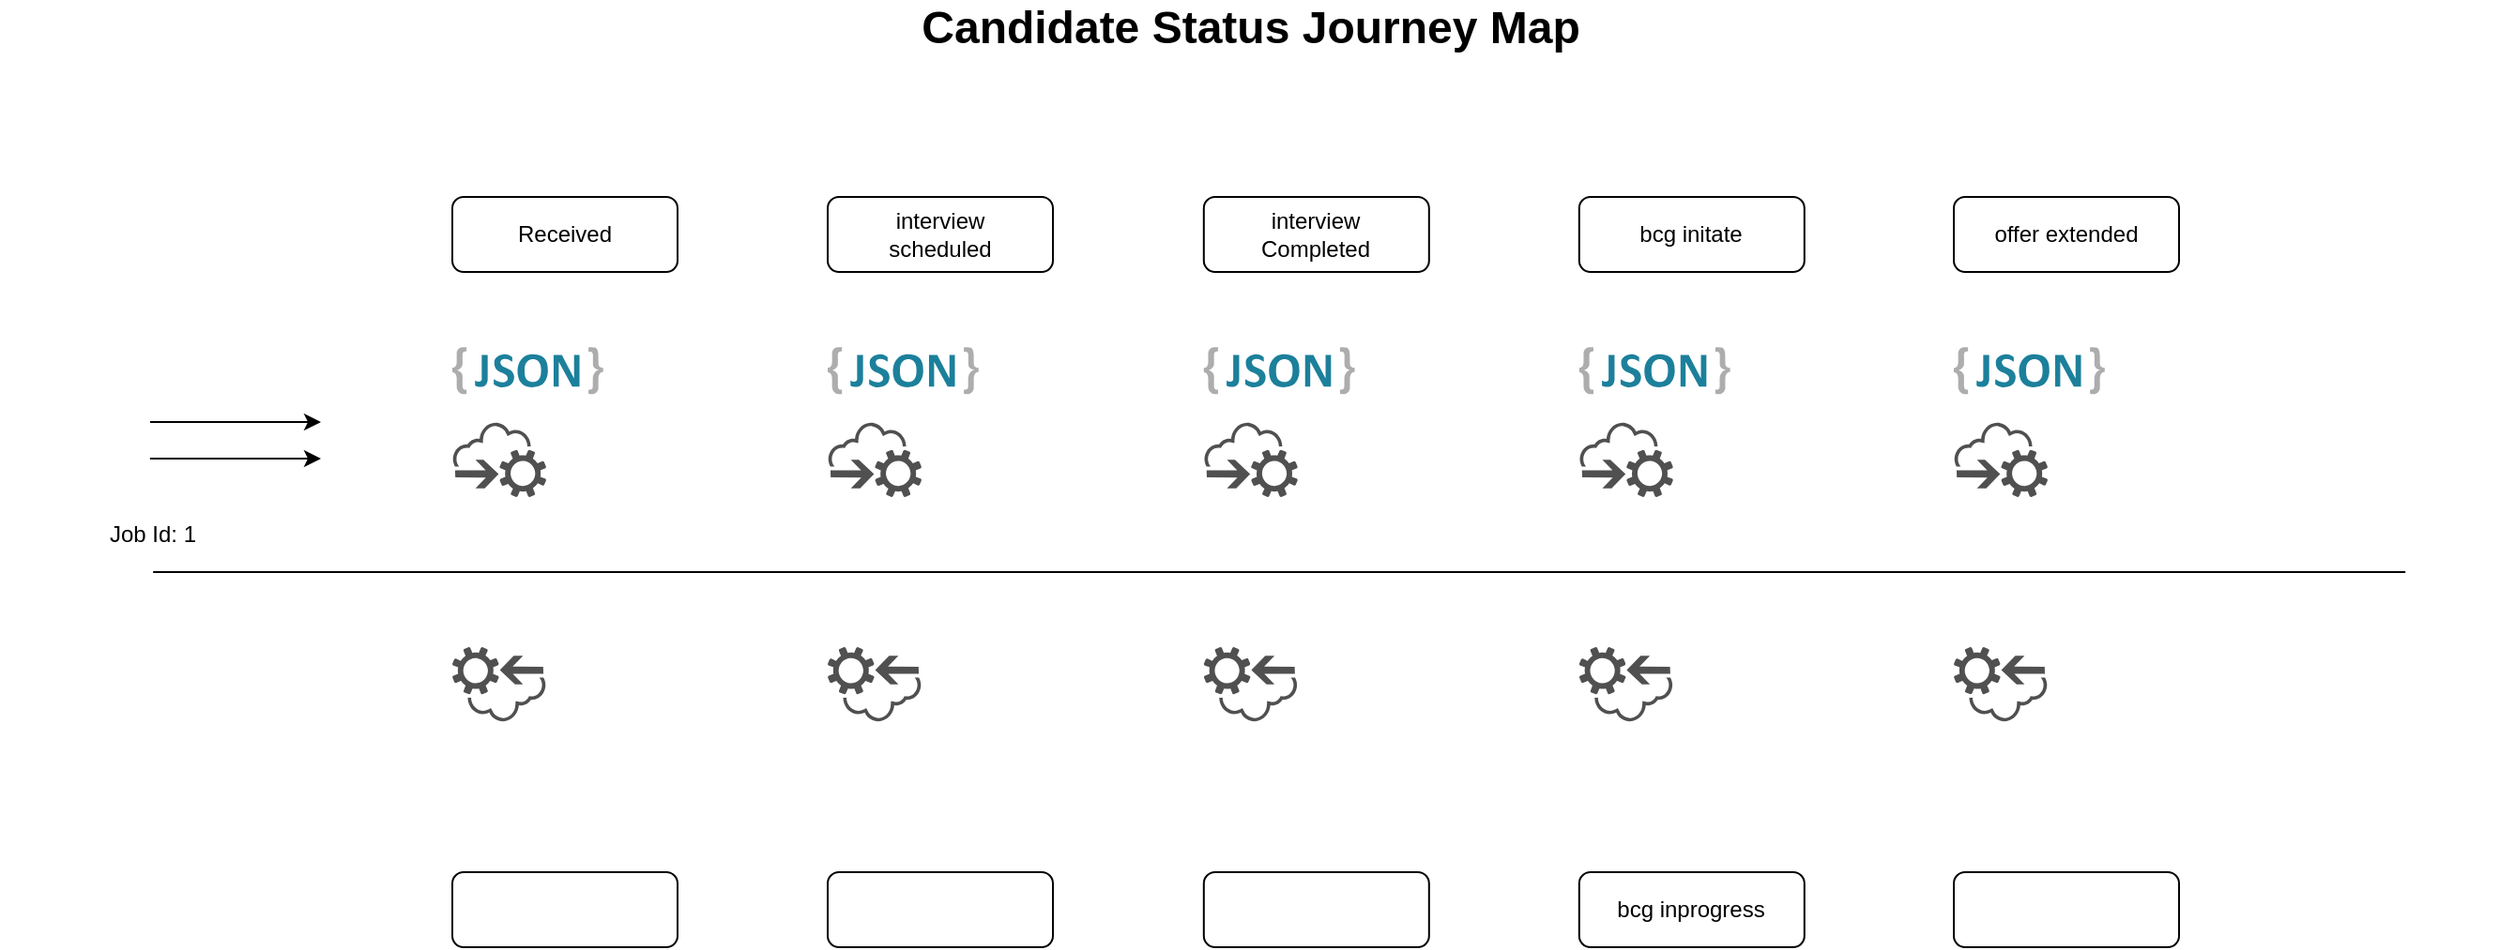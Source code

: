 <mxfile version="14.5.8" type="github">
  <diagram id="LePodk2oVUfK-mpkBgb9" name="Page-1">
    <mxGraphModel dx="2272" dy="705" grid="1" gridSize="10" guides="1" tooltips="1" connect="1" arrows="1" fold="1" page="1" pageScale="1" pageWidth="850" pageHeight="1100" math="0" shadow="0">
      <root>
        <mxCell id="0" />
        <mxCell id="1" parent="0" />
        <mxCell id="gRjfYQ1KiGUUWmA5fJx--130" style="edgeStyle=orthogonalEdgeStyle;rounded=0;orthogonalLoop=1;jettySize=auto;html=1;" parent="1" source="J9CYLLF4v2YqIOOy4EOl-24" edge="1">
          <mxGeometry relative="1" as="geometry">
            <mxPoint x="-230" y="480" as="targetPoint" />
          </mxGeometry>
        </mxCell>
        <mxCell id="J9CYLLF4v2YqIOOy4EOl-24" value="" style="shape=image;html=1;verticalAlign=top;verticalLabelPosition=bottom;labelBackgroundColor=#ffffff;imageAspect=0;aspect=fixed;image=https://cdn4.iconfinder.com/data/icons/logos-brands-5/24/player-dot-me-128.png" parent="1" vertex="1">
          <mxGeometry x="-401" y="440" width="80" height="80" as="geometry" />
        </mxCell>
        <mxCell id="J9CYLLF4v2YqIOOy4EOl-27" value="" style="shape=image;html=1;verticalAlign=top;verticalLabelPosition=bottom;labelBackgroundColor=#ffffff;imageAspect=0;aspect=fixed;image=https://cdn4.iconfinder.com/data/icons/logos-brands-5/24/gog-dot-com-128.png" parent="1" vertex="1">
          <mxGeometry x="850" y="440" width="80" height="80" as="geometry" />
        </mxCell>
        <mxCell id="gRjfYQ1KiGUUWmA5fJx--1" value="" style="shape=image;html=1;verticalAlign=top;verticalLabelPosition=bottom;labelBackgroundColor=#ffffff;imageAspect=0;aspect=fixed;image=https://cdn0.iconfinder.com/data/icons/job-seeker/256/graduate_job_seeker_employee_unemployee_work-128.png" parent="1" vertex="1">
          <mxGeometry x="-390" y="520" width="40" height="40" as="geometry" />
        </mxCell>
        <mxCell id="gRjfYQ1KiGUUWmA5fJx--3" value="Job Id: 1" style="text;html=1;align=center;verticalAlign=middle;resizable=0;points=[];autosize=1;strokeColor=none;" parent="1" vertex="1">
          <mxGeometry x="-350" y="530" width="60" height="20" as="geometry" />
        </mxCell>
        <mxCell id="gRjfYQ1KiGUUWmA5fJx--11" value="Received" style="rounded=1;whiteSpace=wrap;html=1;" parent="1" vertex="1">
          <mxGeometry x="-160" y="360" width="120" height="40" as="geometry" />
        </mxCell>
        <mxCell id="gRjfYQ1KiGUUWmA5fJx--12" value="interview&lt;br&gt;scheduled" style="rounded=1;whiteSpace=wrap;html=1;" parent="1" vertex="1">
          <mxGeometry x="40" y="360" width="120" height="40" as="geometry" />
        </mxCell>
        <mxCell id="gRjfYQ1KiGUUWmA5fJx--13" value="&lt;span&gt;interview&lt;br&gt;Completed&lt;br&gt;&lt;/span&gt;" style="rounded=1;whiteSpace=wrap;html=1;" parent="1" vertex="1">
          <mxGeometry x="240.4" y="360" width="120" height="40" as="geometry" />
        </mxCell>
        <mxCell id="gRjfYQ1KiGUUWmA5fJx--14" value="&lt;span&gt;bcg initate&lt;/span&gt;" style="rounded=1;whiteSpace=wrap;html=1;" parent="1" vertex="1">
          <mxGeometry x="440.4" y="360" width="120" height="40" as="geometry" />
        </mxCell>
        <mxCell id="gRjfYQ1KiGUUWmA5fJx--15" value="&lt;span&gt;offer extended&lt;/span&gt;" style="rounded=1;whiteSpace=wrap;html=1;" parent="1" vertex="1">
          <mxGeometry x="640" y="360" width="120" height="40" as="geometry" />
        </mxCell>
        <mxCell id="gRjfYQ1KiGUUWmA5fJx--16" value="&amp;nbsp;" style="rounded=1;whiteSpace=wrap;html=1;" parent="1" vertex="1">
          <mxGeometry x="-160" y="720" width="120" height="40" as="geometry" />
        </mxCell>
        <mxCell id="gRjfYQ1KiGUUWmA5fJx--17" value="" style="rounded=1;whiteSpace=wrap;html=1;" parent="1" vertex="1">
          <mxGeometry x="40" y="720" width="120" height="40" as="geometry" />
        </mxCell>
        <mxCell id="gRjfYQ1KiGUUWmA5fJx--18" value="&amp;nbsp;" style="rounded=1;whiteSpace=wrap;html=1;" parent="1" vertex="1">
          <mxGeometry x="240.4" y="720" width="120" height="40" as="geometry" />
        </mxCell>
        <mxCell id="gRjfYQ1KiGUUWmA5fJx--19" value="bcg inprogress" style="rounded=1;whiteSpace=wrap;html=1;" parent="1" vertex="1">
          <mxGeometry x="440.4" y="720" width="120" height="40" as="geometry" />
        </mxCell>
        <mxCell id="gRjfYQ1KiGUUWmA5fJx--20" value="&amp;nbsp;" style="rounded=1;whiteSpace=wrap;html=1;" parent="1" vertex="1">
          <mxGeometry x="640" y="720" width="120" height="40" as="geometry" />
        </mxCell>
        <mxCell id="gRjfYQ1KiGUUWmA5fJx--23" value="" style="dashed=0;outlineConnect=0;html=1;align=center;labelPosition=center;verticalLabelPosition=bottom;verticalAlign=top;shape=mxgraph.weblogos.json_2" parent="1" vertex="1">
          <mxGeometry x="-160" y="440" width="80.4" height="25.2" as="geometry" />
        </mxCell>
        <mxCell id="gRjfYQ1KiGUUWmA5fJx--24" value="" style="dashed=0;outlineConnect=0;html=1;align=center;labelPosition=center;verticalLabelPosition=bottom;verticalAlign=top;shape=mxgraph.weblogos.json_2" parent="1" vertex="1">
          <mxGeometry x="40" y="440" width="80.4" height="25.2" as="geometry" />
        </mxCell>
        <mxCell id="gRjfYQ1KiGUUWmA5fJx--25" value="" style="dashed=0;outlineConnect=0;html=1;align=center;labelPosition=center;verticalLabelPosition=bottom;verticalAlign=top;shape=mxgraph.weblogos.json_2" parent="1" vertex="1">
          <mxGeometry x="240.4" y="440" width="80.4" height="25.2" as="geometry" />
        </mxCell>
        <mxCell id="gRjfYQ1KiGUUWmA5fJx--26" value="" style="dashed=0;outlineConnect=0;html=1;align=center;labelPosition=center;verticalLabelPosition=bottom;verticalAlign=top;shape=mxgraph.weblogos.json_2" parent="1" vertex="1">
          <mxGeometry x="440.4" y="440" width="80.4" height="25.2" as="geometry" />
        </mxCell>
        <mxCell id="gRjfYQ1KiGUUWmA5fJx--27" value="" style="dashed=0;outlineConnect=0;html=1;align=center;labelPosition=center;verticalLabelPosition=bottom;verticalAlign=top;shape=mxgraph.weblogos.json_2" parent="1" vertex="1">
          <mxGeometry x="640" y="440" width="80.4" height="25.2" as="geometry" />
        </mxCell>
        <mxCell id="gRjfYQ1KiGUUWmA5fJx--33" value="" style="pointerEvents=1;shadow=0;dashed=0;html=1;strokeColor=none;fillColor=#505050;labelPosition=center;verticalLabelPosition=bottom;outlineConnect=0;verticalAlign=top;align=center;shape=mxgraph.office.clouds.cloud_service_request;" parent="1" vertex="1">
          <mxGeometry x="-160" y="480" width="50" height="40" as="geometry" />
        </mxCell>
        <mxCell id="gRjfYQ1KiGUUWmA5fJx--34" value="" style="shape=image;html=1;verticalAlign=top;verticalLabelPosition=bottom;labelBackgroundColor=#ffffff;imageAspect=0;aspect=fixed;image=https://cdn4.iconfinder.com/data/icons/pinpoint-interface-ii/48/reply-128.png" parent="1" vertex="1">
          <mxGeometry x="-160" y="520" width="40" height="40" as="geometry" />
        </mxCell>
        <mxCell id="gRjfYQ1KiGUUWmA5fJx--35" value="" style="pointerEvents=1;shadow=0;dashed=0;html=1;strokeColor=none;fillColor=#505050;labelPosition=center;verticalLabelPosition=bottom;outlineConnect=0;verticalAlign=top;align=center;shape=mxgraph.office.clouds.cloud_service_request;" parent="1" vertex="1">
          <mxGeometry x="40" y="480" width="50" height="40" as="geometry" />
        </mxCell>
        <mxCell id="gRjfYQ1KiGUUWmA5fJx--36" value="" style="shape=image;html=1;verticalAlign=top;verticalLabelPosition=bottom;labelBackgroundColor=#ffffff;imageAspect=0;aspect=fixed;image=https://cdn4.iconfinder.com/data/icons/pinpoint-interface-ii/48/reply-128.png" parent="1" vertex="1">
          <mxGeometry x="40" y="520" width="40" height="40" as="geometry" />
        </mxCell>
        <mxCell id="gRjfYQ1KiGUUWmA5fJx--37" value="" style="pointerEvents=1;shadow=0;dashed=0;html=1;strokeColor=none;fillColor=#505050;labelPosition=center;verticalLabelPosition=bottom;outlineConnect=0;verticalAlign=top;align=center;shape=mxgraph.office.clouds.cloud_service_request;" parent="1" vertex="1">
          <mxGeometry x="240.4" y="480" width="50" height="40" as="geometry" />
        </mxCell>
        <mxCell id="gRjfYQ1KiGUUWmA5fJx--38" value="" style="shape=image;html=1;verticalAlign=top;verticalLabelPosition=bottom;labelBackgroundColor=#ffffff;imageAspect=0;aspect=fixed;image=https://cdn4.iconfinder.com/data/icons/pinpoint-interface-ii/48/reply-128.png" parent="1" vertex="1">
          <mxGeometry x="240.4" y="520" width="40" height="40" as="geometry" />
        </mxCell>
        <mxCell id="gRjfYQ1KiGUUWmA5fJx--39" value="" style="pointerEvents=1;shadow=0;dashed=0;html=1;strokeColor=none;fillColor=#505050;labelPosition=center;verticalLabelPosition=bottom;outlineConnect=0;verticalAlign=top;align=center;shape=mxgraph.office.clouds.cloud_service_request;" parent="1" vertex="1">
          <mxGeometry x="440.4" y="480" width="50" height="40" as="geometry" />
        </mxCell>
        <mxCell id="gRjfYQ1KiGUUWmA5fJx--40" value="" style="shape=image;html=1;verticalAlign=top;verticalLabelPosition=bottom;labelBackgroundColor=#ffffff;imageAspect=0;aspect=fixed;image=https://cdn4.iconfinder.com/data/icons/pinpoint-interface-ii/48/reply-128.png" parent="1" vertex="1">
          <mxGeometry x="440.4" y="520" width="40" height="40" as="geometry" />
        </mxCell>
        <mxCell id="gRjfYQ1KiGUUWmA5fJx--41" value="" style="pointerEvents=1;shadow=0;dashed=0;html=1;strokeColor=none;fillColor=#505050;labelPosition=center;verticalLabelPosition=bottom;outlineConnect=0;verticalAlign=top;align=center;shape=mxgraph.office.clouds.cloud_service_request;" parent="1" vertex="1">
          <mxGeometry x="640" y="480" width="50" height="40" as="geometry" />
        </mxCell>
        <mxCell id="gRjfYQ1KiGUUWmA5fJx--42" value="" style="shape=image;html=1;verticalAlign=top;verticalLabelPosition=bottom;labelBackgroundColor=#ffffff;imageAspect=0;aspect=fixed;image=https://cdn4.iconfinder.com/data/icons/pinpoint-interface-ii/48/reply-128.png" parent="1" vertex="1">
          <mxGeometry x="640" y="520" width="40" height="40" as="geometry" />
        </mxCell>
        <mxCell id="gRjfYQ1KiGUUWmA5fJx--43" value="" style="endArrow=none;html=1;" parent="1" edge="1">
          <mxGeometry width="50" height="50" relative="1" as="geometry">
            <mxPoint x="-319.4" y="560" as="sourcePoint" />
            <mxPoint x="880.6" y="560" as="targetPoint" />
          </mxGeometry>
        </mxCell>
        <mxCell id="gRjfYQ1KiGUUWmA5fJx--102" value="" style="shape=image;html=1;verticalAlign=top;verticalLabelPosition=bottom;labelBackgroundColor=#ffffff;imageAspect=0;aspect=fixed;image=https://cdn4.iconfinder.com/data/icons/logos-brands-5/24/gog-dot-com-128.png" parent="1" vertex="1">
          <mxGeometry x="850" y="640" width="80" height="80" as="geometry" />
        </mxCell>
        <mxCell id="gRjfYQ1KiGUUWmA5fJx--111" value="" style="shape=image;html=1;verticalAlign=top;verticalLabelPosition=bottom;labelBackgroundColor=#ffffff;imageAspect=0;aspect=fixed;image=https://cdn4.iconfinder.com/data/icons/pinpoint-interface-ii/48/reply-128.png;direction=west;" parent="1" vertex="1">
          <mxGeometry x="-160" y="640" width="40" height="40" as="geometry" />
        </mxCell>
        <mxCell id="gRjfYQ1KiGUUWmA5fJx--118" value="" style="pointerEvents=1;shadow=0;dashed=0;html=1;strokeColor=none;fillColor=#505050;labelPosition=center;verticalLabelPosition=bottom;outlineConnect=0;verticalAlign=top;align=center;shape=mxgraph.office.clouds.cloud_service_request;direction=west;" parent="1" vertex="1">
          <mxGeometry x="640" y="600" width="50" height="40" as="geometry" />
        </mxCell>
        <mxCell id="gRjfYQ1KiGUUWmA5fJx--121" value="" style="shape=image;html=1;verticalAlign=top;verticalLabelPosition=bottom;labelBackgroundColor=#ffffff;imageAspect=0;aspect=fixed;image=https://cdn4.iconfinder.com/data/icons/logos-brands-5/24/player-dot-me-128.png" parent="1" vertex="1">
          <mxGeometry x="-401" y="600" width="80" height="80" as="geometry" />
        </mxCell>
        <mxCell id="gRjfYQ1KiGUUWmA5fJx--122" value="" style="pointerEvents=1;shadow=0;dashed=0;html=1;strokeColor=none;fillColor=#505050;labelPosition=center;verticalLabelPosition=bottom;outlineConnect=0;verticalAlign=top;align=center;shape=mxgraph.office.clouds.cloud_service_request;direction=west;" parent="1" vertex="1">
          <mxGeometry x="440.4" y="600" width="50" height="40" as="geometry" />
        </mxCell>
        <mxCell id="gRjfYQ1KiGUUWmA5fJx--123" value="" style="pointerEvents=1;shadow=0;dashed=0;html=1;strokeColor=none;fillColor=#505050;labelPosition=center;verticalLabelPosition=bottom;outlineConnect=0;verticalAlign=top;align=center;shape=mxgraph.office.clouds.cloud_service_request;direction=west;" parent="1" vertex="1">
          <mxGeometry x="240.4" y="600" width="50" height="40" as="geometry" />
        </mxCell>
        <mxCell id="gRjfYQ1KiGUUWmA5fJx--124" value="" style="pointerEvents=1;shadow=0;dashed=0;html=1;strokeColor=none;fillColor=#505050;labelPosition=center;verticalLabelPosition=bottom;outlineConnect=0;verticalAlign=top;align=center;shape=mxgraph.office.clouds.cloud_service_request;direction=west;" parent="1" vertex="1">
          <mxGeometry x="40" y="600" width="50" height="40" as="geometry" />
        </mxCell>
        <mxCell id="gRjfYQ1KiGUUWmA5fJx--125" value="" style="pointerEvents=1;shadow=0;dashed=0;html=1;strokeColor=none;fillColor=#505050;labelPosition=center;verticalLabelPosition=bottom;outlineConnect=0;verticalAlign=top;align=center;shape=mxgraph.office.clouds.cloud_service_request;direction=west;" parent="1" vertex="1">
          <mxGeometry x="-160" y="600" width="50" height="40" as="geometry" />
        </mxCell>
        <mxCell id="gRjfYQ1KiGUUWmA5fJx--126" value="" style="shape=image;html=1;verticalAlign=top;verticalLabelPosition=bottom;labelBackgroundColor=#ffffff;imageAspect=0;aspect=fixed;image=https://cdn4.iconfinder.com/data/icons/pinpoint-interface-ii/48/reply-128.png;direction=west;" parent="1" vertex="1">
          <mxGeometry x="40" y="640" width="40" height="40" as="geometry" />
        </mxCell>
        <mxCell id="gRjfYQ1KiGUUWmA5fJx--127" value="" style="shape=image;html=1;verticalAlign=top;verticalLabelPosition=bottom;labelBackgroundColor=#ffffff;imageAspect=0;aspect=fixed;image=https://cdn4.iconfinder.com/data/icons/pinpoint-interface-ii/48/reply-128.png;direction=west;" parent="1" vertex="1">
          <mxGeometry x="240.4" y="640" width="40" height="40" as="geometry" />
        </mxCell>
        <mxCell id="gRjfYQ1KiGUUWmA5fJx--128" value="" style="shape=image;html=1;verticalAlign=top;verticalLabelPosition=bottom;labelBackgroundColor=#ffffff;imageAspect=0;aspect=fixed;image=https://cdn4.iconfinder.com/data/icons/pinpoint-interface-ii/48/reply-128.png;direction=west;" parent="1" vertex="1">
          <mxGeometry x="440.4" y="640" width="40" height="40" as="geometry" />
        </mxCell>
        <mxCell id="gRjfYQ1KiGUUWmA5fJx--129" value="" style="shape=image;html=1;verticalAlign=top;verticalLabelPosition=bottom;labelBackgroundColor=#ffffff;imageAspect=0;aspect=fixed;image=https://cdn4.iconfinder.com/data/icons/pinpoint-interface-ii/48/reply-128.png;direction=west;" parent="1" vertex="1">
          <mxGeometry x="640" y="640" width="40" height="40" as="geometry" />
        </mxCell>
        <mxCell id="gRjfYQ1KiGUUWmA5fJx--131" style="edgeStyle=orthogonalEdgeStyle;rounded=0;orthogonalLoop=1;jettySize=auto;html=1;" parent="1" edge="1">
          <mxGeometry relative="1" as="geometry">
            <mxPoint x="-230" y="499.5" as="targetPoint" />
            <mxPoint x="-321" y="499.5" as="sourcePoint" />
          </mxGeometry>
        </mxCell>
        <mxCell id="gRjfYQ1KiGUUWmA5fJx--133" value="" style="shape=image;html=1;verticalAlign=top;verticalLabelPosition=bottom;labelBackgroundColor=#ffffff;imageAspect=0;aspect=fixed;image=https://cdn2.iconfinder.com/data/icons/social-media-2259/512/calendar-128.png" parent="1" vertex="1">
          <mxGeometry x="-40" y="360" width="40" height="40" as="geometry" />
        </mxCell>
        <mxCell id="gRjfYQ1KiGUUWmA5fJx--134" value="" style="shape=image;html=1;verticalAlign=top;verticalLabelPosition=bottom;labelBackgroundColor=#ffffff;imageAspect=0;aspect=fixed;image=https://cdn2.iconfinder.com/data/icons/social-media-2259/512/calendar-128.png" parent="1" vertex="1">
          <mxGeometry x="160" y="360" width="40" height="40" as="geometry" />
        </mxCell>
        <mxCell id="gRjfYQ1KiGUUWmA5fJx--135" value="" style="shape=image;html=1;verticalAlign=top;verticalLabelPosition=bottom;labelBackgroundColor=#ffffff;imageAspect=0;aspect=fixed;image=https://cdn2.iconfinder.com/data/icons/social-media-2259/512/calendar-128.png" parent="1" vertex="1">
          <mxGeometry x="360.4" y="360" width="40" height="40" as="geometry" />
        </mxCell>
        <mxCell id="gRjfYQ1KiGUUWmA5fJx--136" value="" style="shape=image;html=1;verticalAlign=top;verticalLabelPosition=bottom;labelBackgroundColor=#ffffff;imageAspect=0;aspect=fixed;image=https://cdn2.iconfinder.com/data/icons/social-media-2259/512/calendar-128.png" parent="1" vertex="1">
          <mxGeometry x="560.4" y="360" width="40" height="40" as="geometry" />
        </mxCell>
        <mxCell id="gRjfYQ1KiGUUWmA5fJx--137" value="" style="shape=image;html=1;verticalAlign=top;verticalLabelPosition=bottom;labelBackgroundColor=#ffffff;imageAspect=0;aspect=fixed;image=https://cdn2.iconfinder.com/data/icons/social-media-2259/512/calendar-128.png" parent="1" vertex="1">
          <mxGeometry x="760" y="360" width="40" height="40" as="geometry" />
        </mxCell>
        <mxCell id="gRjfYQ1KiGUUWmA5fJx--138" value="" style="shape=image;html=1;verticalAlign=top;verticalLabelPosition=bottom;labelBackgroundColor=#ffffff;imageAspect=0;aspect=fixed;image=https://cdn2.iconfinder.com/data/icons/social-media-2259/512/calendar-128.png" parent="1" vertex="1">
          <mxGeometry x="-40" y="720" width="40" height="40" as="geometry" />
        </mxCell>
        <mxCell id="gRjfYQ1KiGUUWmA5fJx--139" value="" style="shape=image;html=1;verticalAlign=top;verticalLabelPosition=bottom;labelBackgroundColor=#ffffff;imageAspect=0;aspect=fixed;image=https://cdn2.iconfinder.com/data/icons/social-media-2259/512/calendar-128.png" parent="1" vertex="1">
          <mxGeometry x="160" y="720" width="40" height="40" as="geometry" />
        </mxCell>
        <mxCell id="gRjfYQ1KiGUUWmA5fJx--140" value="" style="shape=image;html=1;verticalAlign=top;verticalLabelPosition=bottom;labelBackgroundColor=#ffffff;imageAspect=0;aspect=fixed;image=https://cdn2.iconfinder.com/data/icons/social-media-2259/512/calendar-128.png" parent="1" vertex="1">
          <mxGeometry x="360.4" y="720" width="40" height="40" as="geometry" />
        </mxCell>
        <mxCell id="gRjfYQ1KiGUUWmA5fJx--141" value="" style="shape=image;html=1;verticalAlign=top;verticalLabelPosition=bottom;labelBackgroundColor=#ffffff;imageAspect=0;aspect=fixed;image=https://cdn2.iconfinder.com/data/icons/social-media-2259/512/calendar-128.png;fontStyle=1" parent="1" vertex="1">
          <mxGeometry x="560.4" y="720" width="40" height="40" as="geometry" />
        </mxCell>
        <mxCell id="gRjfYQ1KiGUUWmA5fJx--142" value="" style="shape=image;html=1;verticalAlign=top;verticalLabelPosition=bottom;labelBackgroundColor=#ffffff;imageAspect=0;aspect=fixed;image=https://cdn2.iconfinder.com/data/icons/social-media-2259/512/calendar-128.png" parent="1" vertex="1">
          <mxGeometry x="760" y="720" width="40" height="40" as="geometry" />
        </mxCell>
        <mxCell id="gRjfYQ1KiGUUWmA5fJx--143" value="&lt;b&gt;&lt;font style=&quot;font-size: 24px&quot;&gt;Candidate Status Journey Map&lt;/font&gt;&lt;/b&gt;" style="text;html=1;align=center;verticalAlign=middle;resizable=0;points=[];autosize=1;strokeColor=none;" parent="1" vertex="1">
          <mxGeometry x="80" y="260" width="370" height="20" as="geometry" />
        </mxCell>
      </root>
    </mxGraphModel>
  </diagram>
</mxfile>
